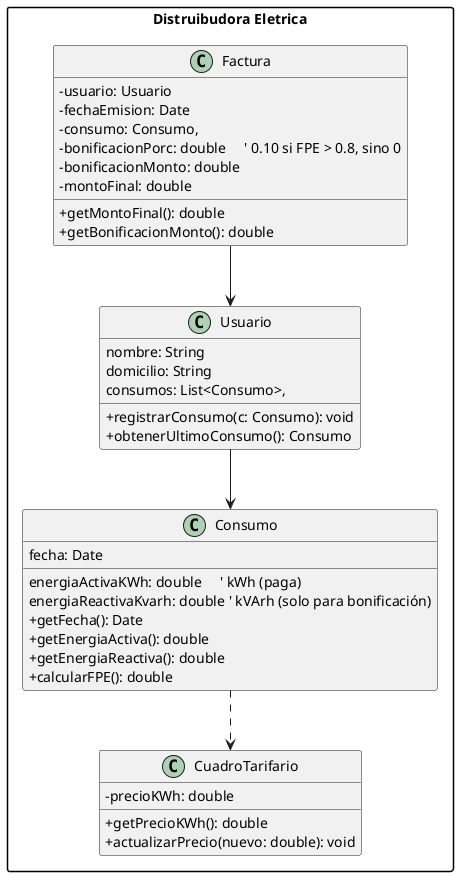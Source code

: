     @startuml
    skinparam packageStyle rectangle
    skinparam classAttributeIconSize 0
    skinparam stereotypeFontColor #555555
    skinparam stereotypeCBackgroundColor #F2F2F2
    skinparam stereotypeCBorderColor #BBBBBB

    package "Distruibudora Eletrica" {

  class Usuario {

    nombre: String
    domicilio: String
    consumos: List<Consumo>,
    + registrarConsumo(c: Consumo): void
    + obtenerUltimoConsumo(): Consumo

    }

  class Consumo {

    fecha: Date
    energiaActivaKWh: double     ' kWh (paga)
    energiaReactivaKvarh: double ' kVArh (solo para bonificación)
    + getFecha(): Date
    + getEnergiaActiva(): double
    + getEnergiaReactiva(): double
    + calcularFPE(): double

    }

      class CuadroTarifario {

        - precioKWh: double
        + getPrecioKWh(): double
        + actualizarPrecio(nuevo: double): void
    }

  class Factura {

    -usuario: Usuario
    -fechaEmision: Date
    -consumo: Consumo,
    -bonificacionPorc: double     ' 0.10 si FPE > 0.8, sino 0
    -bonificacionMonto: double
    -montoFinal: double
    + getMontoFinal(): double
    + getBonificacionMonto(): double

    }
Factura --> Usuario
Usuario --> Consumo
Consumo ..> CuadroTarifario

}

@enduml

